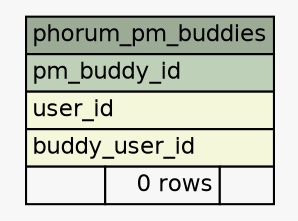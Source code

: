 // dot 2.38.0 on Mac OS X 10.9.4
// SchemaSpy rev 590
digraph "phorum_pm_buddies" {
  graph [
    rankdir="RL"
    bgcolor="#f7f7f7"
    nodesep="0.18"
    ranksep="0.46"
    fontname="Helvetica"
    fontsize="11"
  ];
  node [
    fontname="Helvetica"
    fontsize="11"
    shape="plaintext"
  ];
  edge [
    arrowsize="0.8"
  ];
  "phorum_pm_buddies" [
    label=<
    <TABLE BORDER="0" CELLBORDER="1" CELLSPACING="0" BGCOLOR="#ffffff">
      <TR><TD COLSPAN="3" BGCOLOR="#9bab96" ALIGN="CENTER">phorum_pm_buddies</TD></TR>
      <TR><TD PORT="pm_buddy_id" COLSPAN="3" BGCOLOR="#bed1b8" ALIGN="LEFT">pm_buddy_id</TD></TR>
      <TR><TD PORT="user_id" COLSPAN="3" BGCOLOR="#f4f7da" ALIGN="LEFT">user_id</TD></TR>
      <TR><TD PORT="buddy_user_id" COLSPAN="3" BGCOLOR="#f4f7da" ALIGN="LEFT">buddy_user_id</TD></TR>
      <TR><TD ALIGN="LEFT" BGCOLOR="#f7f7f7">  </TD><TD ALIGN="RIGHT" BGCOLOR="#f7f7f7">0 rows</TD><TD ALIGN="RIGHT" BGCOLOR="#f7f7f7">  </TD></TR>
    </TABLE>>
    URL="tables/phorum_pm_buddies.html"
    tooltip="phorum_pm_buddies"
  ];
}
